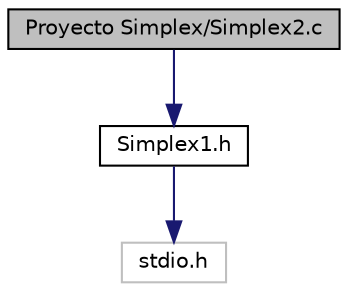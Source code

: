 digraph "Proyecto Simplex/Simplex2.c"
{
 // LATEX_PDF_SIZE
  edge [fontname="Helvetica",fontsize="10",labelfontname="Helvetica",labelfontsize="10"];
  node [fontname="Helvetica",fontsize="10",shape=record];
  Node1 [label="Proyecto Simplex/Simplex2.c",height=0.2,width=0.4,color="black", fillcolor="grey75", style="filled", fontcolor="black",tooltip="Todas las funciones que se mencionan del Simplex1.h."];
  Node1 -> Node2 [color="midnightblue",fontsize="10",style="solid",fontname="Helvetica"];
  Node2 [label="Simplex1.h",height=0.2,width=0.4,color="black", fillcolor="white", style="filled",URL="$_simplex1_8h.html",tooltip="Cabecera del fichero Simplex2.c."];
  Node2 -> Node3 [color="midnightblue",fontsize="10",style="solid",fontname="Helvetica"];
  Node3 [label="stdio.h",height=0.2,width=0.4,color="grey75", fillcolor="white", style="filled",tooltip=" "];
}
